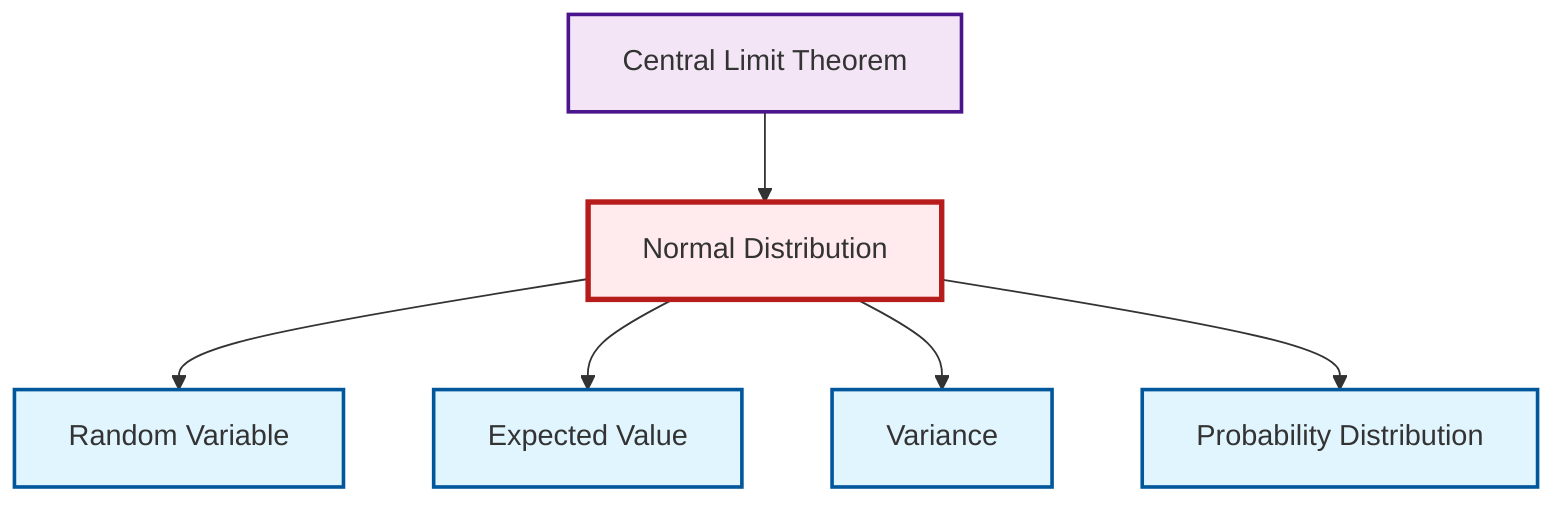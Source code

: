 graph TD
    classDef definition fill:#e1f5fe,stroke:#01579b,stroke-width:2px
    classDef theorem fill:#f3e5f5,stroke:#4a148c,stroke-width:2px
    classDef axiom fill:#fff3e0,stroke:#e65100,stroke-width:2px
    classDef example fill:#e8f5e9,stroke:#1b5e20,stroke-width:2px
    classDef current fill:#ffebee,stroke:#b71c1c,stroke-width:3px
    def-variance["Variance"]:::definition
    def-random-variable["Random Variable"]:::definition
    def-probability-distribution["Probability Distribution"]:::definition
    thm-central-limit["Central Limit Theorem"]:::theorem
    def-normal-distribution["Normal Distribution"]:::definition
    def-expectation["Expected Value"]:::definition
    thm-central-limit --> def-normal-distribution
    def-normal-distribution --> def-random-variable
    def-normal-distribution --> def-expectation
    def-normal-distribution --> def-variance
    def-normal-distribution --> def-probability-distribution
    class def-normal-distribution current